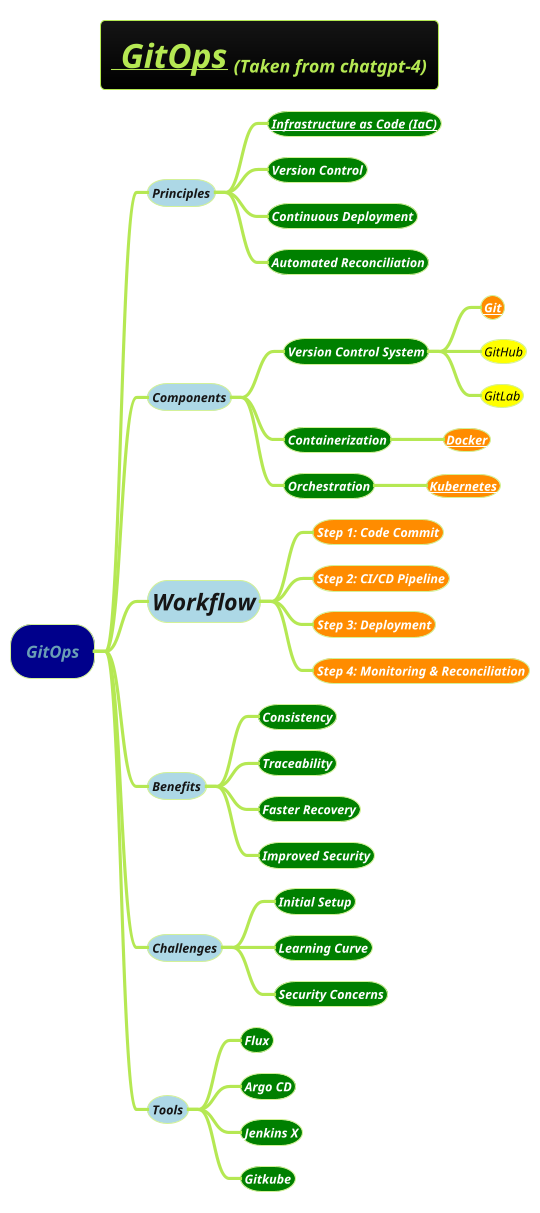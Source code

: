@startmindmap
title =__<i> GitOps__ <size:9><i>(Taken from chatgpt-4)
!theme hacker




*[#darkblue] <i>GitOps
**[#lightblue] <i><color #blac><size:12>Principles
***[#green] <b><i><color #white><size:12>[[docs/3-devops/devops-plantuml-mindmap/infrastructure-as-code.puml Infrastructure as Code (IaC)]]
***[#green] <b><i><color #white><size:12>Version Control
***[#green] <b><i><color #white><size:12>Continuous Deployment
***[#green] <b><i><color #white><size:12>Automated Reconciliation
**[#lightblue] <i><color #blac><size:12>Components
***[#green] <b><i><color #white><size:12>Version Control System
****[#darkorange] <i><color #black><size:12><size:12><b>[[Git.puml Git]]
****[#yellow] <i><color #black><size:12><size:12>GitHub
****[#yellow] <i><color #black><size:12><size:12>GitLab
***[#green] <b><i><color #white><size:12>**Containerization**
****[#darkorange] <i><color #black><size:12><size:12>**[[docs/3-devops/devops-plantuml-mindmap/Docker.puml Docker]]**
***[#green] <b><i><color #white><size:12>**Orchestration**
****[#darkorange] <i><color #black><size:12><size:12>**[[docs/3-devops/devops-plantuml-mindmap/kubernetes.puml Kubernetes]]**
**[#lightblue] <i><color #blac><size:22>Workflow
***[#darkorange] <b><i><color #white><size:12>**Step 1:** Code Commit
***[#darkorange] <b><i><color #white><size:12>**Step 2:** CI/CD **Pipeline**
***[#darkorange] <b><i><color #white><size:12>**Step 3:** **Deployment**
***[#darkorange] <b><i><color #white><size:12>**Step 4:** Monitoring & Reconciliation
**[#lightblue] <i><color #blac><size:12>Benefits
***[#green] <b><i><color #white><size:12>Consistency
***[#green] <b><i><color #white><size:12>Traceability
***[#green] <b><i><color #white><size:12>Faster Recovery
***[#green] <b><i><color #white><size:12>Improved Security
**[#lightblue] <i><color #blac><size:12>Challenges
***[#green] <b><i><color #white><size:12>Initial Setup
***[#green] <b><i><color #white><size:12>Learning Curve
***[#green] <b><i><color #white><size:12>Security Concerns
**[#lightblue] <i><color #blac><size:12>Tools
***[#green] <b><i><color #white><size:12>**Flux**
***[#green] <b><i><color #white><size:12>**Argo CD**
***[#green] <b><i><color #white><size:12>**Jenkins X**
***[#green] <b><i><color #white><size:12>**Gitkube**
@endmindmap
